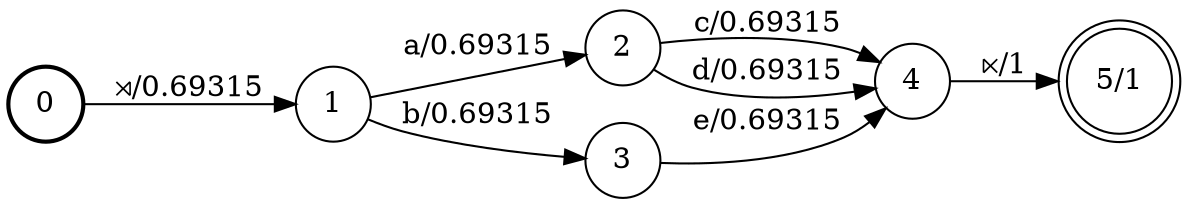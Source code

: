 digraph FST {
rankdir = LR;
size = "8.5,11";
center = 1;
orientation = Portrait;
ranksep = "0.4";
nodesep = "0.25";
0 [label = "0", shape = circle, style = bold, fontsize = 14]
	0 -> 1 [label = "⋊/0.69315", fontsize = 14];
1 [label = "1", shape = circle, style = solid, fontsize = 14]
	1 -> 2 [label = "a/0.69315", fontsize = 14];
	1 -> 3 [label = "b/0.69315", fontsize = 14];
2 [label = "2", shape = circle, style = solid, fontsize = 14]
	2 -> 4 [label = "c/0.69315", fontsize = 14];
	2 -> 4 [label = "d/0.69315", fontsize = 14];
3 [label = "3", shape = circle, style = solid, fontsize = 14]
	3 -> 4 [label = "e/0.69315", fontsize = 14];
4 [label = "4", shape = circle, style = solid, fontsize = 14]
	4 -> 5 [label = "⋉/1", fontsize = 14];
5 [label = "5/1", shape = doublecircle, style = solid, fontsize = 14]
}
